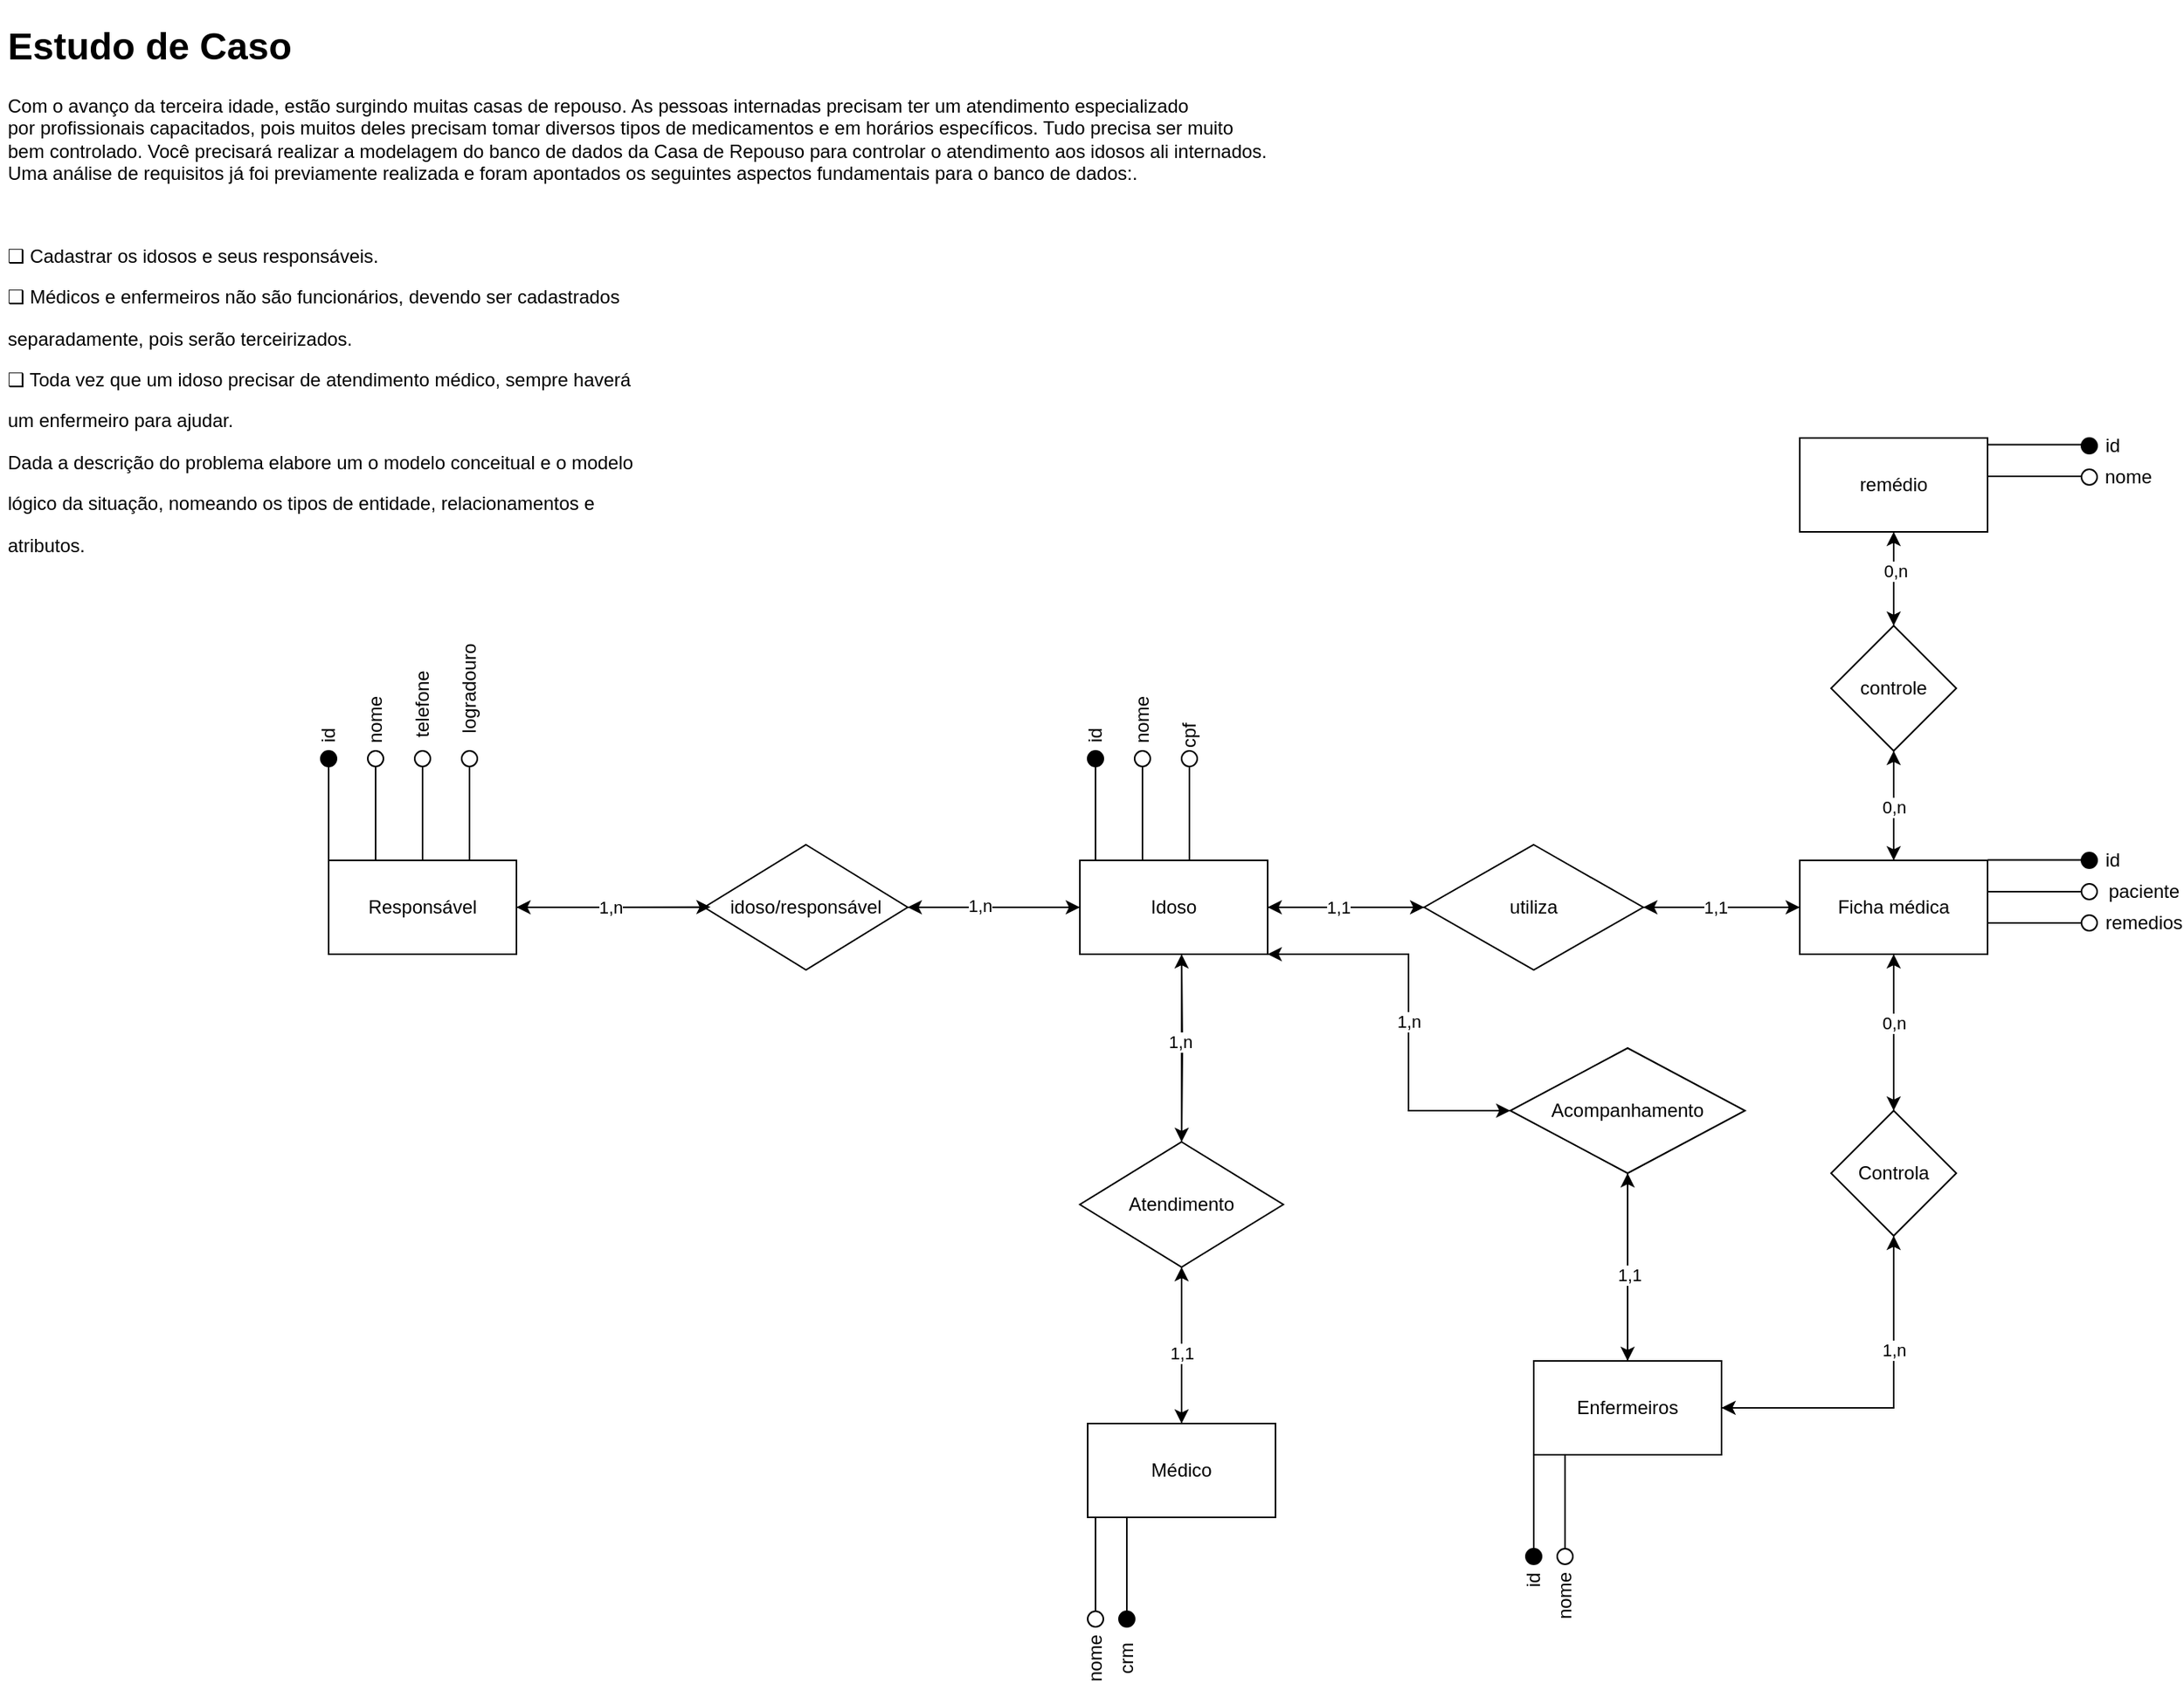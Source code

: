 <mxfile version="13.7.3" type="github">
  <diagram id="i0rgc3JvO47WU7jirW1k" name="Page-1">
    <mxGraphModel dx="2396" dy="924" grid="1" gridSize="10" guides="1" tooltips="1" connect="1" arrows="1" fold="1" page="1" pageScale="1" pageWidth="850" pageHeight="1100" math="0" shadow="0">
      <root>
        <mxCell id="0" />
        <mxCell id="1" parent="0" />
        <mxCell id="gvHE4VSK7ELOJommuPWB-127" value="" style="ellipse;whiteSpace=wrap;html=1;fillColor=#000000;" vertex="1" parent="1">
          <mxGeometry x="225" y="490" width="10" height="10" as="geometry" />
        </mxCell>
        <mxCell id="gvHE4VSK7ELOJommuPWB-1" value="&lt;h1&gt;Estudo de Caso&lt;/h1&gt;&lt;p&gt;Com o avanço da terceira idade, estão surgindo muitas casas de repouso. As&amp;nbsp;&lt;span&gt;pessoas internadas precisam ter um atendimento especializado por&amp;nbsp;&lt;/span&gt;&lt;span&gt;profissionais capacitados, pois muitos deles precisam tomar diversos tipos de&amp;nbsp;&lt;/span&gt;&lt;span&gt;medicamentos e em horários específicos. Tudo precisa ser muito bem&amp;nbsp;&lt;/span&gt;&lt;span&gt;controlado. Você precisará realizar a modelagem do banco de dados da Casa&amp;nbsp;&lt;/span&gt;&lt;span&gt;de Repouso para controlar o atendimento aos idosos ali internados. Uma&amp;nbsp;&lt;/span&gt;&lt;span&gt;análise de requisitos já foi previamente realizada e foram apontados os&amp;nbsp;&lt;/span&gt;&lt;span&gt;seguintes aspectos fundamentais para o banco de dados:&lt;/span&gt;&lt;span&gt;.&lt;/span&gt;&lt;/p&gt;&lt;p&gt;&lt;span&gt;&lt;br&gt;&lt;/span&gt;&lt;/p&gt;&lt;p&gt;❑ Cadastrar os idosos e seus responsáveis.&lt;/p&gt;&lt;p&gt;❑ Médicos e enfermeiros não são funcionários, devendo ser cadastrados&lt;/p&gt;&lt;p&gt;separadamente, pois serão terceirizados.&lt;/p&gt;&lt;p&gt;❑ Toda vez que um idoso precisar de atendimento médico, sempre haverá&lt;/p&gt;&lt;p&gt;um enfermeiro para ajudar.&lt;/p&gt;&lt;p&gt;Dada a descrição do problema elabore um o modelo conceitual e o modelo&lt;/p&gt;&lt;p&gt;lógico da situação, nomeando os tipos de entidade, relacionamentos e&lt;/p&gt;&lt;p&gt;&lt;/p&gt;&lt;p&gt;atributos.&lt;/p&gt;" style="text;html=1;strokeColor=none;fillColor=none;spacing=5;spacingTop=-20;whiteSpace=wrap;overflow=hidden;rounded=0;" vertex="1" parent="1">
          <mxGeometry x="20" y="20" width="840" height="350" as="geometry" />
        </mxCell>
        <mxCell id="gvHE4VSK7ELOJommuPWB-8" value="" style="edgeStyle=orthogonalEdgeStyle;rounded=0;orthogonalLoop=1;jettySize=auto;html=1;" edge="1" parent="1" source="gvHE4VSK7ELOJommuPWB-2" target="gvHE4VSK7ELOJommuPWB-7">
          <mxGeometry relative="1" as="geometry" />
        </mxCell>
        <mxCell id="gvHE4VSK7ELOJommuPWB-29" value="" style="edgeStyle=orthogonalEdgeStyle;rounded=0;orthogonalLoop=1;jettySize=auto;html=1;" edge="1" parent="1" source="gvHE4VSK7ELOJommuPWB-2" target="gvHE4VSK7ELOJommuPWB-28">
          <mxGeometry relative="1" as="geometry" />
        </mxCell>
        <mxCell id="gvHE4VSK7ELOJommuPWB-2" value="Idoso" style="rounded=0;whiteSpace=wrap;html=1;" vertex="1" parent="1">
          <mxGeometry x="710" y="560" width="120" height="60" as="geometry" />
        </mxCell>
        <mxCell id="gvHE4VSK7ELOJommuPWB-10" value="" style="edgeStyle=orthogonalEdgeStyle;rounded=0;orthogonalLoop=1;jettySize=auto;html=1;" edge="1" parent="1" source="gvHE4VSK7ELOJommuPWB-7" target="gvHE4VSK7ELOJommuPWB-9">
          <mxGeometry relative="1" as="geometry" />
        </mxCell>
        <mxCell id="gvHE4VSK7ELOJommuPWB-19" style="edgeStyle=orthogonalEdgeStyle;rounded=0;orthogonalLoop=1;jettySize=auto;html=1;" edge="1" parent="1" source="gvHE4VSK7ELOJommuPWB-7" target="gvHE4VSK7ELOJommuPWB-2">
          <mxGeometry relative="1" as="geometry" />
        </mxCell>
        <mxCell id="gvHE4VSK7ELOJommuPWB-53" value="1,1" style="edgeLabel;html=1;align=center;verticalAlign=middle;resizable=0;points=[];" vertex="1" connectable="0" parent="gvHE4VSK7ELOJommuPWB-19">
          <mxGeometry x="0.112" relative="1" as="geometry">
            <mxPoint as="offset" />
          </mxGeometry>
        </mxCell>
        <mxCell id="gvHE4VSK7ELOJommuPWB-7" value="utiliza" style="rhombus;whiteSpace=wrap;html=1;rounded=0;" vertex="1" parent="1">
          <mxGeometry x="930" y="550" width="140" height="80" as="geometry" />
        </mxCell>
        <mxCell id="gvHE4VSK7ELOJommuPWB-15" value="" style="edgeStyle=orthogonalEdgeStyle;rounded=0;orthogonalLoop=1;jettySize=auto;html=1;" edge="1" parent="1" target="gvHE4VSK7ELOJommuPWB-14">
          <mxGeometry relative="1" as="geometry">
            <mxPoint x="775" y="620" as="sourcePoint" />
          </mxGeometry>
        </mxCell>
        <mxCell id="gvHE4VSK7ELOJommuPWB-38" style="edgeStyle=orthogonalEdgeStyle;rounded=0;orthogonalLoop=1;jettySize=auto;html=1;entryX=0.5;entryY=0;entryDx=0;entryDy=0;" edge="1" parent="1" source="gvHE4VSK7ELOJommuPWB-9" target="gvHE4VSK7ELOJommuPWB-33">
          <mxGeometry relative="1" as="geometry" />
        </mxCell>
        <mxCell id="gvHE4VSK7ELOJommuPWB-54" style="edgeStyle=orthogonalEdgeStyle;rounded=0;orthogonalLoop=1;jettySize=auto;html=1;entryX=1;entryY=0.5;entryDx=0;entryDy=0;" edge="1" parent="1" source="gvHE4VSK7ELOJommuPWB-9" target="gvHE4VSK7ELOJommuPWB-7">
          <mxGeometry relative="1" as="geometry" />
        </mxCell>
        <mxCell id="gvHE4VSK7ELOJommuPWB-55" value="1,1" style="edgeLabel;html=1;align=center;verticalAlign=middle;resizable=0;points=[];" vertex="1" connectable="0" parent="gvHE4VSK7ELOJommuPWB-54">
          <mxGeometry x="0.179" relative="1" as="geometry">
            <mxPoint x="4.57" as="offset" />
          </mxGeometry>
        </mxCell>
        <mxCell id="gvHE4VSK7ELOJommuPWB-98" value="" style="edgeStyle=orthogonalEdgeStyle;rounded=0;orthogonalLoop=1;jettySize=auto;html=1;" edge="1" parent="1" source="gvHE4VSK7ELOJommuPWB-9" target="gvHE4VSK7ELOJommuPWB-97">
          <mxGeometry relative="1" as="geometry" />
        </mxCell>
        <mxCell id="gvHE4VSK7ELOJommuPWB-9" value="Ficha médica" style="whiteSpace=wrap;html=1;rounded=0;" vertex="1" parent="1">
          <mxGeometry x="1170" y="560" width="120" height="60" as="geometry" />
        </mxCell>
        <mxCell id="gvHE4VSK7ELOJommuPWB-21" style="edgeStyle=orthogonalEdgeStyle;rounded=0;orthogonalLoop=1;jettySize=auto;html=1;entryX=0.5;entryY=1;entryDx=0;entryDy=0;" edge="1" parent="1" source="gvHE4VSK7ELOJommuPWB-11" target="gvHE4VSK7ELOJommuPWB-14">
          <mxGeometry relative="1" as="geometry" />
        </mxCell>
        <mxCell id="gvHE4VSK7ELOJommuPWB-11" value="Médico" style="rounded=0;whiteSpace=wrap;html=1;" vertex="1" parent="1">
          <mxGeometry x="715" y="920" width="120" height="60" as="geometry" />
        </mxCell>
        <mxCell id="gvHE4VSK7ELOJommuPWB-16" value="" style="edgeStyle=orthogonalEdgeStyle;rounded=0;orthogonalLoop=1;jettySize=auto;html=1;" edge="1" parent="1" source="gvHE4VSK7ELOJommuPWB-14" target="gvHE4VSK7ELOJommuPWB-11">
          <mxGeometry relative="1" as="geometry" />
        </mxCell>
        <mxCell id="gvHE4VSK7ELOJommuPWB-50" value="1,1" style="edgeLabel;html=1;align=center;verticalAlign=middle;resizable=0;points=[];" vertex="1" connectable="0" parent="gvHE4VSK7ELOJommuPWB-16">
          <mxGeometry x="0.092" relative="1" as="geometry">
            <mxPoint as="offset" />
          </mxGeometry>
        </mxCell>
        <mxCell id="gvHE4VSK7ELOJommuPWB-20" style="edgeStyle=orthogonalEdgeStyle;rounded=0;orthogonalLoop=1;jettySize=auto;html=1;" edge="1" parent="1" source="gvHE4VSK7ELOJommuPWB-14">
          <mxGeometry relative="1" as="geometry">
            <mxPoint x="775" y="620" as="targetPoint" />
          </mxGeometry>
        </mxCell>
        <mxCell id="gvHE4VSK7ELOJommuPWB-49" value="1,n" style="edgeLabel;html=1;align=center;verticalAlign=middle;resizable=0;points=[];" vertex="1" connectable="0" parent="gvHE4VSK7ELOJommuPWB-20">
          <mxGeometry x="0.079" y="2" relative="1" as="geometry">
            <mxPoint as="offset" />
          </mxGeometry>
        </mxCell>
        <mxCell id="gvHE4VSK7ELOJommuPWB-14" value="Atendimento" style="rhombus;whiteSpace=wrap;html=1;rounded=0;" vertex="1" parent="1">
          <mxGeometry x="710" y="740" width="130" height="80" as="geometry" />
        </mxCell>
        <mxCell id="gvHE4VSK7ELOJommuPWB-26" value="" style="edgeStyle=orthogonalEdgeStyle;rounded=0;orthogonalLoop=1;jettySize=auto;html=1;" edge="1" parent="1" source="gvHE4VSK7ELOJommuPWB-22" target="gvHE4VSK7ELOJommuPWB-25">
          <mxGeometry relative="1" as="geometry" />
        </mxCell>
        <mxCell id="gvHE4VSK7ELOJommuPWB-34" value="" style="edgeStyle=orthogonalEdgeStyle;rounded=0;orthogonalLoop=1;jettySize=auto;html=1;" edge="1" parent="1" source="gvHE4VSK7ELOJommuPWB-22" target="gvHE4VSK7ELOJommuPWB-33">
          <mxGeometry relative="1" as="geometry" />
        </mxCell>
        <mxCell id="gvHE4VSK7ELOJommuPWB-22" value="Enfermeiros" style="rounded=0;whiteSpace=wrap;html=1;" vertex="1" parent="1">
          <mxGeometry x="1000" y="880" width="120" height="60" as="geometry" />
        </mxCell>
        <mxCell id="gvHE4VSK7ELOJommuPWB-27" value="" style="edgeStyle=orthogonalEdgeStyle;rounded=0;orthogonalLoop=1;jettySize=auto;html=1;entryX=1;entryY=1;entryDx=0;entryDy=0;" edge="1" parent="1" source="gvHE4VSK7ELOJommuPWB-25" target="gvHE4VSK7ELOJommuPWB-2">
          <mxGeometry relative="1" as="geometry">
            <Array as="points">
              <mxPoint x="920" y="720" />
              <mxPoint x="920" y="620" />
            </Array>
          </mxGeometry>
        </mxCell>
        <mxCell id="gvHE4VSK7ELOJommuPWB-40" style="edgeStyle=orthogonalEdgeStyle;rounded=0;orthogonalLoop=1;jettySize=auto;html=1;" edge="1" parent="1" source="gvHE4VSK7ELOJommuPWB-25">
          <mxGeometry relative="1" as="geometry">
            <mxPoint x="1060" y="880" as="targetPoint" />
          </mxGeometry>
        </mxCell>
        <mxCell id="gvHE4VSK7ELOJommuPWB-52" value="1,1" style="edgeLabel;html=1;align=center;verticalAlign=middle;resizable=0;points=[];" vertex="1" connectable="0" parent="gvHE4VSK7ELOJommuPWB-40">
          <mxGeometry x="0.087" y="2" relative="1" as="geometry">
            <mxPoint x="-2" as="offset" />
          </mxGeometry>
        </mxCell>
        <mxCell id="gvHE4VSK7ELOJommuPWB-25" value="Acompanhamento" style="rhombus;whiteSpace=wrap;html=1;rounded=0;" vertex="1" parent="1">
          <mxGeometry x="985" y="680" width="150" height="80" as="geometry" />
        </mxCell>
        <mxCell id="gvHE4VSK7ELOJommuPWB-31" value="" style="edgeStyle=orthogonalEdgeStyle;rounded=0;orthogonalLoop=1;jettySize=auto;html=1;" edge="1" parent="1" source="gvHE4VSK7ELOJommuPWB-28" target="gvHE4VSK7ELOJommuPWB-30">
          <mxGeometry relative="1" as="geometry" />
        </mxCell>
        <mxCell id="gvHE4VSK7ELOJommuPWB-36" style="edgeStyle=orthogonalEdgeStyle;rounded=0;orthogonalLoop=1;jettySize=auto;html=1;" edge="1" parent="1" source="gvHE4VSK7ELOJommuPWB-28">
          <mxGeometry relative="1" as="geometry">
            <mxPoint x="710" y="590" as="targetPoint" />
          </mxGeometry>
        </mxCell>
        <mxCell id="gvHE4VSK7ELOJommuPWB-43" value="1,n" style="edgeLabel;html=1;align=center;verticalAlign=middle;resizable=0;points=[];" vertex="1" connectable="0" parent="gvHE4VSK7ELOJommuPWB-36">
          <mxGeometry x="-0.176" y="1" relative="1" as="geometry">
            <mxPoint as="offset" />
          </mxGeometry>
        </mxCell>
        <mxCell id="gvHE4VSK7ELOJommuPWB-28" value="&lt;span&gt;idoso/responsável&lt;/span&gt;" style="rhombus;whiteSpace=wrap;html=1;rounded=0;" vertex="1" parent="1">
          <mxGeometry x="470" y="550" width="130" height="80" as="geometry" />
        </mxCell>
        <mxCell id="gvHE4VSK7ELOJommuPWB-47" style="edgeStyle=orthogonalEdgeStyle;rounded=0;orthogonalLoop=1;jettySize=auto;html=1;entryX=0.031;entryY=0.498;entryDx=0;entryDy=0;entryPerimeter=0;" edge="1" parent="1" source="gvHE4VSK7ELOJommuPWB-30" target="gvHE4VSK7ELOJommuPWB-28">
          <mxGeometry relative="1" as="geometry" />
        </mxCell>
        <mxCell id="gvHE4VSK7ELOJommuPWB-48" value="1,n" style="edgeLabel;html=1;align=center;verticalAlign=middle;resizable=0;points=[];" vertex="1" connectable="0" parent="gvHE4VSK7ELOJommuPWB-47">
          <mxGeometry x="-0.176" y="-1" relative="1" as="geometry">
            <mxPoint x="8.8" y="-1" as="offset" />
          </mxGeometry>
        </mxCell>
        <mxCell id="gvHE4VSK7ELOJommuPWB-30" value="&lt;span&gt;Responsável&lt;/span&gt;" style="whiteSpace=wrap;html=1;rounded=0;" vertex="1" parent="1">
          <mxGeometry x="230" y="560" width="120" height="60" as="geometry" />
        </mxCell>
        <mxCell id="gvHE4VSK7ELOJommuPWB-39" style="edgeStyle=orthogonalEdgeStyle;rounded=0;orthogonalLoop=1;jettySize=auto;html=1;" edge="1" parent="1" source="gvHE4VSK7ELOJommuPWB-33">
          <mxGeometry relative="1" as="geometry">
            <mxPoint x="1120" y="910" as="targetPoint" />
            <Array as="points">
              <mxPoint x="1230" y="910" />
            </Array>
          </mxGeometry>
        </mxCell>
        <mxCell id="gvHE4VSK7ELOJommuPWB-56" value="1,n" style="edgeLabel;html=1;align=center;verticalAlign=middle;resizable=0;points=[];" vertex="1" connectable="0" parent="gvHE4VSK7ELOJommuPWB-39">
          <mxGeometry x="-0.001" y="-37" relative="1" as="geometry">
            <mxPoint as="offset" />
          </mxGeometry>
        </mxCell>
        <mxCell id="gvHE4VSK7ELOJommuPWB-58" style="edgeStyle=orthogonalEdgeStyle;rounded=0;orthogonalLoop=1;jettySize=auto;html=1;entryX=0.5;entryY=1;entryDx=0;entryDy=0;" edge="1" parent="1" source="gvHE4VSK7ELOJommuPWB-33" target="gvHE4VSK7ELOJommuPWB-9">
          <mxGeometry relative="1" as="geometry" />
        </mxCell>
        <mxCell id="gvHE4VSK7ELOJommuPWB-59" value="0,n" style="edgeLabel;html=1;align=center;verticalAlign=middle;resizable=0;points=[];" vertex="1" connectable="0" parent="gvHE4VSK7ELOJommuPWB-58">
          <mxGeometry x="0.116" relative="1" as="geometry">
            <mxPoint as="offset" />
          </mxGeometry>
        </mxCell>
        <mxCell id="gvHE4VSK7ELOJommuPWB-33" value="Controla" style="rhombus;whiteSpace=wrap;html=1;rounded=0;" vertex="1" parent="1">
          <mxGeometry x="1190" y="720" width="80" height="80" as="geometry" />
        </mxCell>
        <mxCell id="gvHE4VSK7ELOJommuPWB-42" style="edgeStyle=orthogonalEdgeStyle;rounded=0;orthogonalLoop=1;jettySize=auto;html=1;exitX=1;exitY=1;exitDx=0;exitDy=0;" edge="1" parent="1" source="gvHE4VSK7ELOJommuPWB-2" target="gvHE4VSK7ELOJommuPWB-25">
          <mxGeometry relative="1" as="geometry">
            <Array as="points">
              <mxPoint x="920" y="620" />
              <mxPoint x="920" y="720" />
            </Array>
          </mxGeometry>
        </mxCell>
        <mxCell id="gvHE4VSK7ELOJommuPWB-51" value="1,n" style="edgeLabel;html=1;align=center;verticalAlign=middle;resizable=0;points=[];" vertex="1" connectable="0" parent="gvHE4VSK7ELOJommuPWB-42">
          <mxGeometry x="0.042" relative="1" as="geometry">
            <mxPoint as="offset" />
          </mxGeometry>
        </mxCell>
        <mxCell id="gvHE4VSK7ELOJommuPWB-60" value="" style="endArrow=none;html=1;" edge="1" parent="1">
          <mxGeometry width="50" height="50" relative="1" as="geometry">
            <mxPoint x="1290" y="559.8" as="sourcePoint" />
            <mxPoint x="1350" y="559.8" as="targetPoint" />
          </mxGeometry>
        </mxCell>
        <mxCell id="gvHE4VSK7ELOJommuPWB-61" value="id" style="text;html=1;strokeColor=none;fillColor=none;align=center;verticalAlign=middle;whiteSpace=wrap;rounded=0;" vertex="1" parent="1">
          <mxGeometry x="1350" y="550" width="40" height="20" as="geometry" />
        </mxCell>
        <mxCell id="gvHE4VSK7ELOJommuPWB-63" value="" style="endArrow=none;html=1;" edge="1" parent="1">
          <mxGeometry width="50" height="50" relative="1" as="geometry">
            <mxPoint x="1290" y="580" as="sourcePoint" />
            <mxPoint x="1350" y="580" as="targetPoint" />
          </mxGeometry>
        </mxCell>
        <mxCell id="gvHE4VSK7ELOJommuPWB-64" value="paciente" style="text;html=1;strokeColor=none;fillColor=none;align=center;verticalAlign=middle;whiteSpace=wrap;rounded=0;" vertex="1" parent="1">
          <mxGeometry x="1370" y="570" width="40" height="20" as="geometry" />
        </mxCell>
        <mxCell id="gvHE4VSK7ELOJommuPWB-65" value="" style="endArrow=none;html=1;" edge="1" parent="1">
          <mxGeometry width="50" height="50" relative="1" as="geometry">
            <mxPoint x="720" y="560" as="sourcePoint" />
            <mxPoint x="720" y="500" as="targetPoint" />
          </mxGeometry>
        </mxCell>
        <mxCell id="gvHE4VSK7ELOJommuPWB-66" value="id" style="text;html=1;strokeColor=none;fillColor=none;align=center;verticalAlign=middle;whiteSpace=wrap;rounded=0;rotation=-90;" vertex="1" parent="1">
          <mxGeometry x="700" y="470" width="40" height="20" as="geometry" />
        </mxCell>
        <mxCell id="gvHE4VSK7ELOJommuPWB-68" value="" style="endArrow=none;html=1;" edge="1" parent="1">
          <mxGeometry width="50" height="50" relative="1" as="geometry">
            <mxPoint x="750" y="560" as="sourcePoint" />
            <mxPoint x="750" y="500" as="targetPoint" />
          </mxGeometry>
        </mxCell>
        <mxCell id="gvHE4VSK7ELOJommuPWB-69" value="nome" style="text;html=1;strokeColor=none;fillColor=none;align=center;verticalAlign=middle;whiteSpace=wrap;rounded=0;rotation=-90;" vertex="1" parent="1">
          <mxGeometry x="730" y="460" width="40" height="20" as="geometry" />
        </mxCell>
        <mxCell id="gvHE4VSK7ELOJommuPWB-72" value="" style="endArrow=none;html=1;" edge="1" parent="1">
          <mxGeometry width="50" height="50" relative="1" as="geometry">
            <mxPoint x="780" y="560" as="sourcePoint" />
            <mxPoint x="780" y="500" as="targetPoint" />
          </mxGeometry>
        </mxCell>
        <mxCell id="gvHE4VSK7ELOJommuPWB-73" value="cpf" style="text;html=1;strokeColor=none;fillColor=none;align=center;verticalAlign=middle;whiteSpace=wrap;rounded=0;rotation=-90;" vertex="1" parent="1">
          <mxGeometry x="760" y="470" width="40" height="20" as="geometry" />
        </mxCell>
        <mxCell id="gvHE4VSK7ELOJommuPWB-74" value="" style="endArrow=none;html=1;" edge="1" parent="1">
          <mxGeometry width="50" height="50" relative="1" as="geometry">
            <mxPoint x="230" y="560" as="sourcePoint" />
            <mxPoint x="230" y="500" as="targetPoint" />
          </mxGeometry>
        </mxCell>
        <mxCell id="gvHE4VSK7ELOJommuPWB-75" value="id" style="text;html=1;strokeColor=none;fillColor=none;align=center;verticalAlign=middle;whiteSpace=wrap;rounded=0;rotation=-90;" vertex="1" parent="1">
          <mxGeometry x="210" y="470" width="40" height="20" as="geometry" />
        </mxCell>
        <mxCell id="gvHE4VSK7ELOJommuPWB-76" value="" style="endArrow=none;html=1;" edge="1" parent="1">
          <mxGeometry width="50" height="50" relative="1" as="geometry">
            <mxPoint x="260" y="560" as="sourcePoint" />
            <mxPoint x="260" y="500" as="targetPoint" />
          </mxGeometry>
        </mxCell>
        <mxCell id="gvHE4VSK7ELOJommuPWB-77" value="nome" style="text;html=1;strokeColor=none;fillColor=none;align=center;verticalAlign=middle;whiteSpace=wrap;rounded=0;rotation=-90;" vertex="1" parent="1">
          <mxGeometry x="240" y="460" width="40" height="20" as="geometry" />
        </mxCell>
        <mxCell id="gvHE4VSK7ELOJommuPWB-80" value="" style="endArrow=none;html=1;" edge="1" parent="1">
          <mxGeometry width="50" height="50" relative="1" as="geometry">
            <mxPoint x="290" y="560" as="sourcePoint" />
            <mxPoint x="290" y="500" as="targetPoint" />
          </mxGeometry>
        </mxCell>
        <mxCell id="gvHE4VSK7ELOJommuPWB-81" value="telefone&lt;br&gt;" style="text;html=1;strokeColor=none;fillColor=none;align=center;verticalAlign=middle;whiteSpace=wrap;rounded=0;rotation=-90;" vertex="1" parent="1">
          <mxGeometry x="270" y="450" width="40" height="20" as="geometry" />
        </mxCell>
        <mxCell id="gvHE4VSK7ELOJommuPWB-82" value="" style="endArrow=none;html=1;" edge="1" parent="1">
          <mxGeometry width="50" height="50" relative="1" as="geometry">
            <mxPoint x="320" y="560" as="sourcePoint" />
            <mxPoint x="320" y="500" as="targetPoint" />
          </mxGeometry>
        </mxCell>
        <mxCell id="gvHE4VSK7ELOJommuPWB-83" value="logradouro" style="text;html=1;strokeColor=none;fillColor=none;align=center;verticalAlign=middle;whiteSpace=wrap;rounded=0;rotation=-90;" vertex="1" parent="1">
          <mxGeometry x="286.25" y="440" width="67.5" height="20" as="geometry" />
        </mxCell>
        <mxCell id="gvHE4VSK7ELOJommuPWB-84" value="" style="endArrow=none;html=1;" edge="1" parent="1">
          <mxGeometry width="50" height="50" relative="1" as="geometry">
            <mxPoint x="1000" y="1000" as="sourcePoint" />
            <mxPoint x="1000" y="940" as="targetPoint" />
          </mxGeometry>
        </mxCell>
        <mxCell id="gvHE4VSK7ELOJommuPWB-85" value="id" style="text;html=1;strokeColor=none;fillColor=none;align=center;verticalAlign=middle;whiteSpace=wrap;rounded=0;rotation=-90;" vertex="1" parent="1">
          <mxGeometry x="980" y="1010" width="40" height="20" as="geometry" />
        </mxCell>
        <mxCell id="gvHE4VSK7ELOJommuPWB-86" value="" style="endArrow=none;html=1;" edge="1" parent="1">
          <mxGeometry width="50" height="50" relative="1" as="geometry">
            <mxPoint x="1020" y="1000" as="sourcePoint" />
            <mxPoint x="1020" y="940" as="targetPoint" />
          </mxGeometry>
        </mxCell>
        <mxCell id="gvHE4VSK7ELOJommuPWB-87" value="nome" style="text;html=1;strokeColor=none;fillColor=none;align=center;verticalAlign=middle;whiteSpace=wrap;rounded=0;rotation=-90;" vertex="1" parent="1">
          <mxGeometry x="1000" y="1020" width="40" height="20" as="geometry" />
        </mxCell>
        <mxCell id="gvHE4VSK7ELOJommuPWB-88" value="" style="endArrow=none;html=1;" edge="1" parent="1">
          <mxGeometry width="50" height="50" relative="1" as="geometry">
            <mxPoint x="720" y="1040" as="sourcePoint" />
            <mxPoint x="720" y="980" as="targetPoint" />
          </mxGeometry>
        </mxCell>
        <mxCell id="gvHE4VSK7ELOJommuPWB-89" value="crm" style="text;html=1;strokeColor=none;fillColor=none;align=center;verticalAlign=middle;whiteSpace=wrap;rounded=0;rotation=-90;" vertex="1" parent="1">
          <mxGeometry x="720" y="1060" width="40" height="20" as="geometry" />
        </mxCell>
        <mxCell id="gvHE4VSK7ELOJommuPWB-90" value="" style="endArrow=none;html=1;" edge="1" parent="1">
          <mxGeometry width="50" height="50" relative="1" as="geometry">
            <mxPoint x="740" y="1040" as="sourcePoint" />
            <mxPoint x="740" y="980" as="targetPoint" />
          </mxGeometry>
        </mxCell>
        <mxCell id="gvHE4VSK7ELOJommuPWB-91" value="nome" style="text;html=1;strokeColor=none;fillColor=none;align=center;verticalAlign=middle;whiteSpace=wrap;rounded=0;rotation=-90;" vertex="1" parent="1">
          <mxGeometry x="700" y="1060" width="40" height="20" as="geometry" />
        </mxCell>
        <mxCell id="gvHE4VSK7ELOJommuPWB-95" value="" style="endArrow=none;html=1;" edge="1" parent="1">
          <mxGeometry width="50" height="50" relative="1" as="geometry">
            <mxPoint x="1290" y="600" as="sourcePoint" />
            <mxPoint x="1350" y="600" as="targetPoint" />
          </mxGeometry>
        </mxCell>
        <mxCell id="gvHE4VSK7ELOJommuPWB-96" value="remedios" style="text;html=1;strokeColor=none;fillColor=none;align=center;verticalAlign=middle;whiteSpace=wrap;rounded=0;" vertex="1" parent="1">
          <mxGeometry x="1370" y="590" width="40" height="20" as="geometry" />
        </mxCell>
        <mxCell id="gvHE4VSK7ELOJommuPWB-100" value="" style="edgeStyle=orthogonalEdgeStyle;rounded=0;orthogonalLoop=1;jettySize=auto;html=1;" edge="1" parent="1" source="gvHE4VSK7ELOJommuPWB-97" target="gvHE4VSK7ELOJommuPWB-99">
          <mxGeometry relative="1" as="geometry" />
        </mxCell>
        <mxCell id="gvHE4VSK7ELOJommuPWB-105" style="edgeStyle=orthogonalEdgeStyle;rounded=0;orthogonalLoop=1;jettySize=auto;html=1;entryX=0.5;entryY=0;entryDx=0;entryDy=0;" edge="1" parent="1" source="gvHE4VSK7ELOJommuPWB-97" target="gvHE4VSK7ELOJommuPWB-9">
          <mxGeometry relative="1" as="geometry" />
        </mxCell>
        <mxCell id="gvHE4VSK7ELOJommuPWB-106" value="0,n" style="edgeLabel;html=1;align=center;verticalAlign=middle;resizable=0;points=[];" vertex="1" connectable="0" parent="gvHE4VSK7ELOJommuPWB-105">
          <mxGeometry x="0.127" y="2" relative="1" as="geometry">
            <mxPoint x="-2" y="-3.71" as="offset" />
          </mxGeometry>
        </mxCell>
        <mxCell id="gvHE4VSK7ELOJommuPWB-97" value="controle" style="rhombus;whiteSpace=wrap;html=1;rounded=0;" vertex="1" parent="1">
          <mxGeometry x="1190" y="410" width="80" height="80" as="geometry" />
        </mxCell>
        <mxCell id="gvHE4VSK7ELOJommuPWB-102" style="edgeStyle=orthogonalEdgeStyle;rounded=0;orthogonalLoop=1;jettySize=auto;html=1;entryX=0.5;entryY=0;entryDx=0;entryDy=0;" edge="1" parent="1" source="gvHE4VSK7ELOJommuPWB-99" target="gvHE4VSK7ELOJommuPWB-97">
          <mxGeometry relative="1" as="geometry" />
        </mxCell>
        <mxCell id="gvHE4VSK7ELOJommuPWB-104" value="0,n" style="edgeLabel;html=1;align=center;verticalAlign=middle;resizable=0;points=[];" vertex="1" connectable="0" parent="gvHE4VSK7ELOJommuPWB-102">
          <mxGeometry x="-0.16" y="1" relative="1" as="geometry">
            <mxPoint as="offset" />
          </mxGeometry>
        </mxCell>
        <mxCell id="gvHE4VSK7ELOJommuPWB-99" value="remédio" style="whiteSpace=wrap;html=1;rounded=0;" vertex="1" parent="1">
          <mxGeometry x="1170" y="290" width="120" height="60" as="geometry" />
        </mxCell>
        <mxCell id="gvHE4VSK7ELOJommuPWB-107" value="" style="endArrow=none;html=1;" edge="1" parent="1">
          <mxGeometry width="50" height="50" relative="1" as="geometry">
            <mxPoint x="1290" y="294.3" as="sourcePoint" />
            <mxPoint x="1350" y="294.3" as="targetPoint" />
          </mxGeometry>
        </mxCell>
        <mxCell id="gvHE4VSK7ELOJommuPWB-108" value="id" style="text;html=1;strokeColor=none;fillColor=none;align=center;verticalAlign=middle;whiteSpace=wrap;rounded=0;" vertex="1" parent="1">
          <mxGeometry x="1350" y="285" width="40" height="20" as="geometry" />
        </mxCell>
        <mxCell id="gvHE4VSK7ELOJommuPWB-109" value="" style="endArrow=none;html=1;" edge="1" parent="1">
          <mxGeometry width="50" height="50" relative="1" as="geometry">
            <mxPoint x="1290" y="314.5" as="sourcePoint" />
            <mxPoint x="1350" y="314.5" as="targetPoint" />
          </mxGeometry>
        </mxCell>
        <mxCell id="gvHE4VSK7ELOJommuPWB-110" value="nome" style="text;html=1;strokeColor=none;fillColor=none;align=center;verticalAlign=middle;whiteSpace=wrap;rounded=0;" vertex="1" parent="1">
          <mxGeometry x="1360" y="305" width="40" height="20" as="geometry" />
        </mxCell>
        <mxCell id="gvHE4VSK7ELOJommuPWB-114" value="" style="ellipse;whiteSpace=wrap;html=1;fillColor=#000000;" vertex="1" parent="1">
          <mxGeometry x="1350" y="290" width="10" height="10" as="geometry" />
        </mxCell>
        <mxCell id="gvHE4VSK7ELOJommuPWB-115" value="" style="ellipse;whiteSpace=wrap;html=1;" vertex="1" parent="1">
          <mxGeometry x="1350" y="310" width="10" height="10" as="geometry" />
        </mxCell>
        <mxCell id="gvHE4VSK7ELOJommuPWB-116" value="" style="ellipse;whiteSpace=wrap;html=1;fillColor=#000000;" vertex="1" parent="1">
          <mxGeometry x="1350" y="555" width="10" height="10" as="geometry" />
        </mxCell>
        <mxCell id="gvHE4VSK7ELOJommuPWB-117" value="" style="ellipse;whiteSpace=wrap;html=1;" vertex="1" parent="1">
          <mxGeometry x="1350" y="575" width="10" height="10" as="geometry" />
        </mxCell>
        <mxCell id="gvHE4VSK7ELOJommuPWB-118" value="" style="ellipse;whiteSpace=wrap;html=1;" vertex="1" parent="1">
          <mxGeometry x="1350" y="595" width="10" height="10" as="geometry" />
        </mxCell>
        <mxCell id="gvHE4VSK7ELOJommuPWB-119" value="" style="ellipse;whiteSpace=wrap;html=1;fillColor=#000000;" vertex="1" parent="1">
          <mxGeometry x="995" y="1000" width="10" height="10" as="geometry" />
        </mxCell>
        <mxCell id="gvHE4VSK7ELOJommuPWB-120" value="" style="ellipse;whiteSpace=wrap;html=1;" vertex="1" parent="1">
          <mxGeometry x="1015" y="1000" width="10" height="10" as="geometry" />
        </mxCell>
        <mxCell id="gvHE4VSK7ELOJommuPWB-121" value="" style="ellipse;whiteSpace=wrap;html=1;" vertex="1" parent="1">
          <mxGeometry x="715" y="1040" width="10" height="10" as="geometry" />
        </mxCell>
        <mxCell id="gvHE4VSK7ELOJommuPWB-123" value="" style="ellipse;whiteSpace=wrap;html=1;fillColor=#000000;" vertex="1" parent="1">
          <mxGeometry x="735" y="1040" width="10" height="10" as="geometry" />
        </mxCell>
        <mxCell id="gvHE4VSK7ELOJommuPWB-124" value="" style="ellipse;whiteSpace=wrap;html=1;fillColor=#000000;" vertex="1" parent="1">
          <mxGeometry x="715" y="490" width="10" height="10" as="geometry" />
        </mxCell>
        <mxCell id="gvHE4VSK7ELOJommuPWB-125" value="" style="ellipse;whiteSpace=wrap;html=1;" vertex="1" parent="1">
          <mxGeometry x="745" y="490" width="10" height="10" as="geometry" />
        </mxCell>
        <mxCell id="gvHE4VSK7ELOJommuPWB-126" value="" style="ellipse;whiteSpace=wrap;html=1;" vertex="1" parent="1">
          <mxGeometry x="775" y="490" width="10" height="10" as="geometry" />
        </mxCell>
        <mxCell id="gvHE4VSK7ELOJommuPWB-128" value="" style="ellipse;whiteSpace=wrap;html=1;" vertex="1" parent="1">
          <mxGeometry x="255" y="490" width="10" height="10" as="geometry" />
        </mxCell>
        <mxCell id="gvHE4VSK7ELOJommuPWB-129" value="" style="ellipse;whiteSpace=wrap;html=1;" vertex="1" parent="1">
          <mxGeometry x="285" y="490" width="10" height="10" as="geometry" />
        </mxCell>
        <mxCell id="gvHE4VSK7ELOJommuPWB-130" value="" style="ellipse;whiteSpace=wrap;html=1;" vertex="1" parent="1">
          <mxGeometry x="315" y="490" width="10" height="10" as="geometry" />
        </mxCell>
      </root>
    </mxGraphModel>
  </diagram>
</mxfile>
